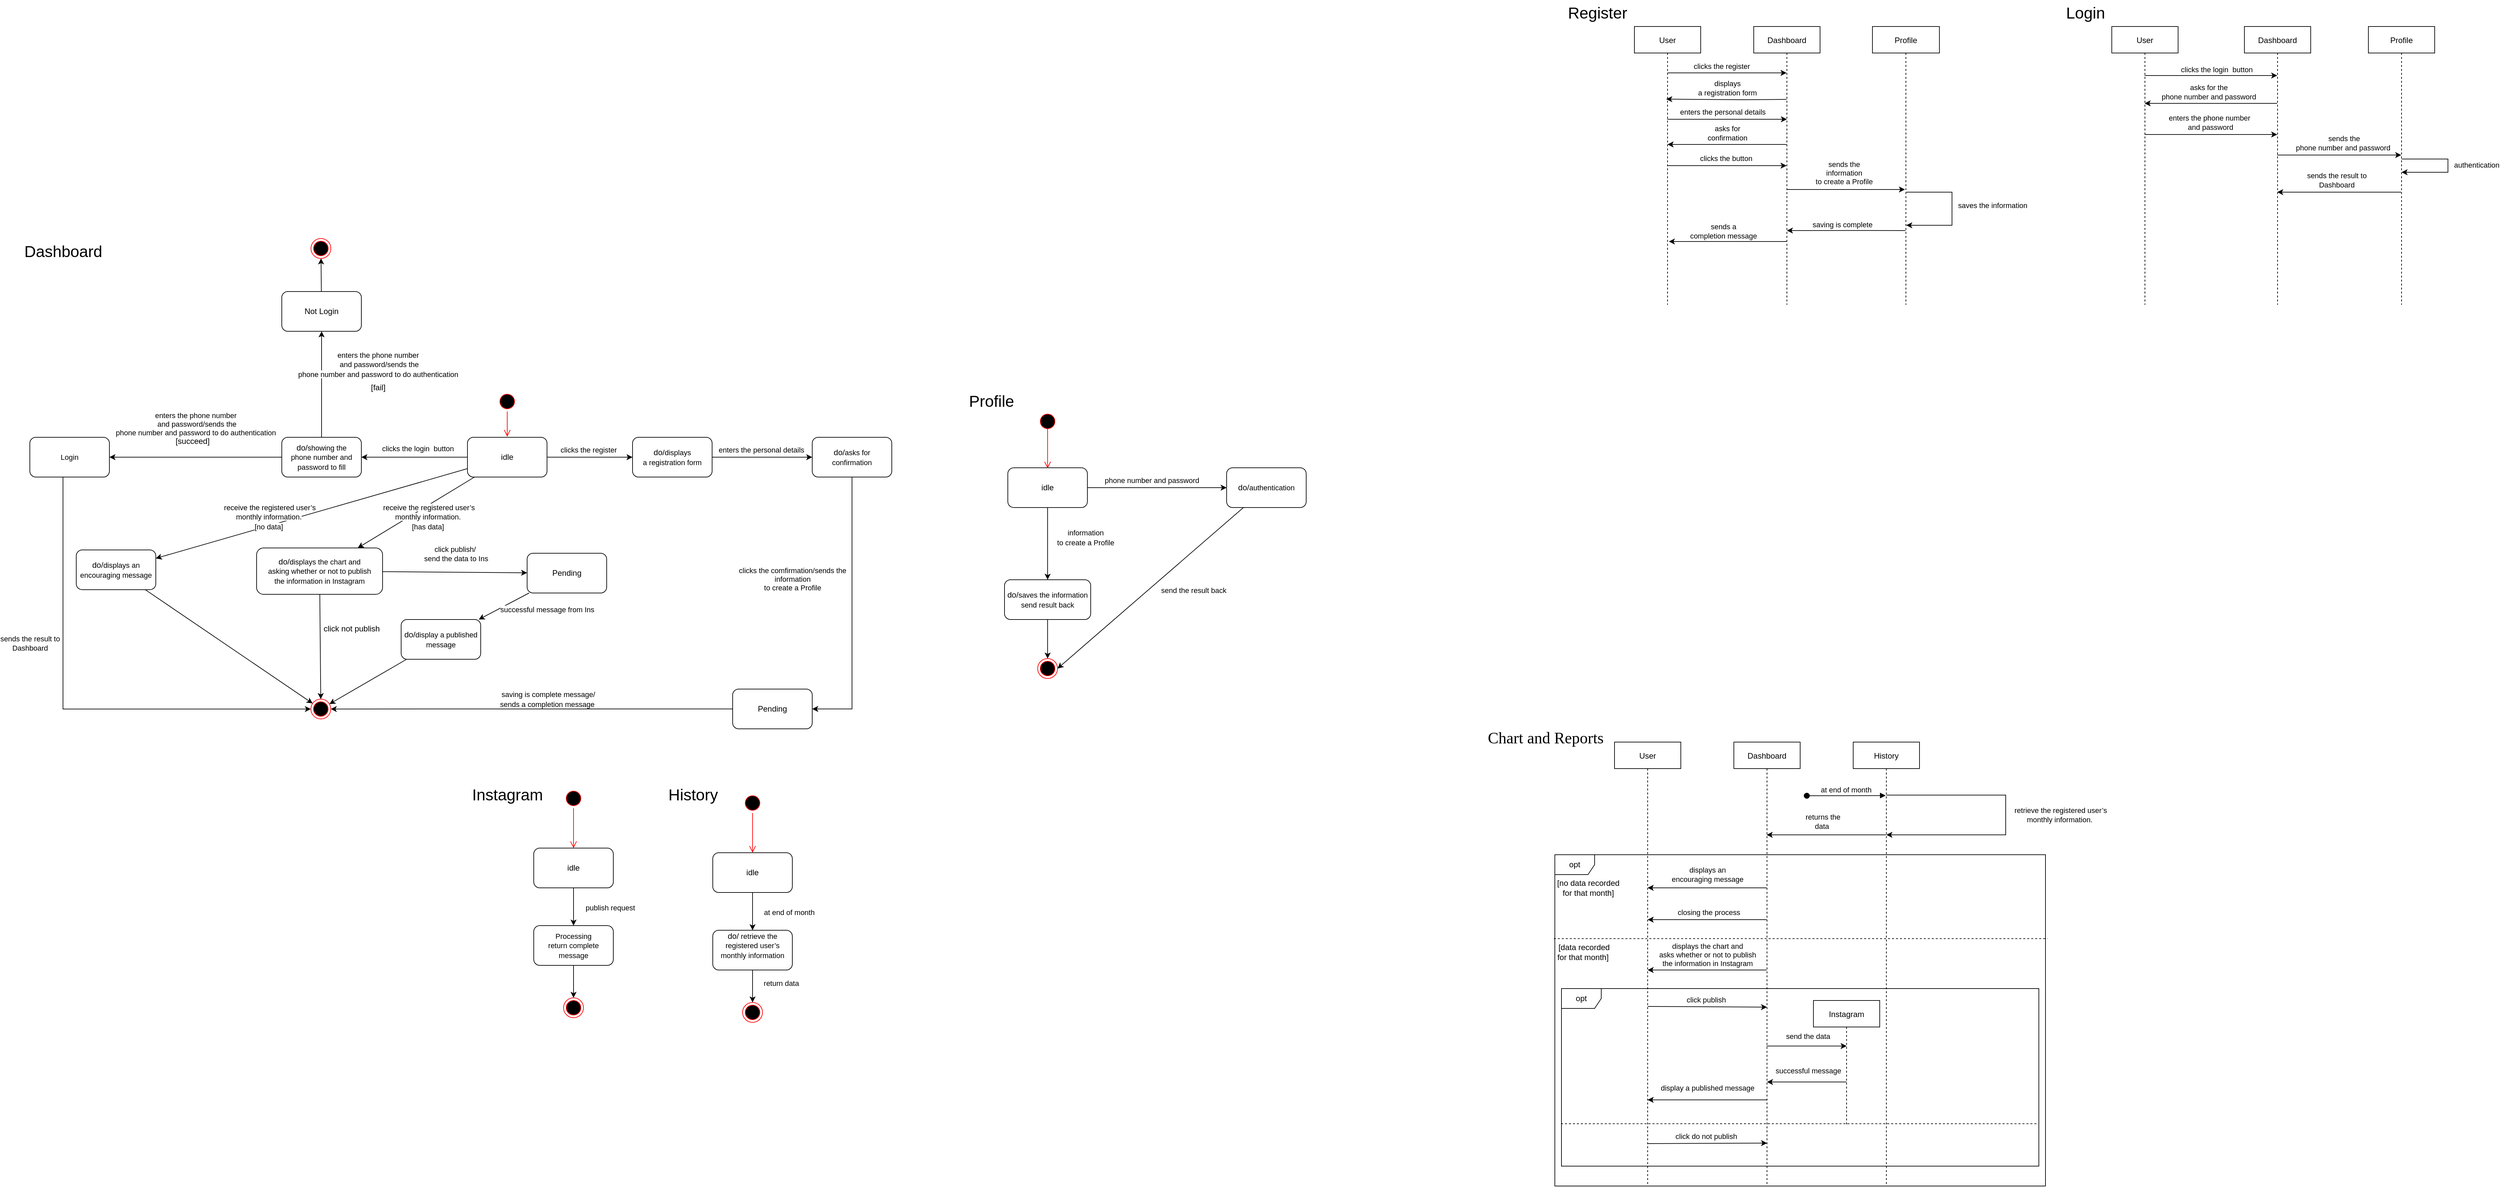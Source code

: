 <mxfile version="20.4.1" type="github">
  <diagram id="kgpKYQtTHZ0yAKxKKP6v" name="Page-1">
    <mxGraphModel dx="4006" dy="638" grid="1" gridSize="10" guides="1" tooltips="1" connect="1" arrows="1" fold="1" page="1" pageScale="1" pageWidth="850" pageHeight="1100" math="0" shadow="0">
      <root>
        <mxCell id="0" />
        <mxCell id="1" parent="0" />
        <mxCell id="iF3UCzAxrgqFnySbWX2L-57" value="opt" style="shape=umlFrame;whiteSpace=wrap;html=1;" vertex="1" parent="1">
          <mxGeometry x="80" y="1330" width="740" height="500" as="geometry" />
        </mxCell>
        <mxCell id="iF3UCzAxrgqFnySbWX2L-74" value="opt" style="shape=umlFrame;whiteSpace=wrap;html=1;" vertex="1" parent="1">
          <mxGeometry x="90" y="1532" width="720" height="268" as="geometry" />
        </mxCell>
        <mxCell id="iF3UCzAxrgqFnySbWX2L-7" style="edgeStyle=orthogonalEdgeStyle;rounded=0;orthogonalLoop=1;jettySize=auto;html=1;entryX=0.48;entryY=0.261;entryDx=0;entryDy=0;entryPerimeter=0;" edge="1" parent="1" target="iF3UCzAxrgqFnySbWX2L-1">
          <mxGeometry relative="1" as="geometry">
            <mxPoint x="429.5" y="190" as="sourcePoint" />
            <mxPoint x="249" y="233.46" as="targetPoint" />
            <Array as="points" />
          </mxGeometry>
        </mxCell>
        <mxCell id="iF3UCzAxrgqFnySbWX2L-8" value="displays&lt;br/&gt;a registration form" style="edgeLabel;html=1;align=center;verticalAlign=middle;resizable=0;points=[];" vertex="1" connectable="0" parent="iF3UCzAxrgqFnySbWX2L-7">
          <mxGeometry x="-0.004" y="1" relative="1" as="geometry">
            <mxPoint y="-18" as="offset" />
          </mxGeometry>
        </mxCell>
        <mxCell id="iF3UCzAxrgqFnySbWX2L-11" style="edgeStyle=orthogonalEdgeStyle;rounded=0;orthogonalLoop=1;jettySize=auto;html=1;entryX=0.5;entryY=0.5;entryDx=0;entryDy=0;entryPerimeter=0;" edge="1" parent="1">
          <mxGeometry relative="1" as="geometry">
            <mxPoint x="429.5" y="258" as="sourcePoint" />
            <mxPoint x="250" y="258" as="targetPoint" />
          </mxGeometry>
        </mxCell>
        <mxCell id="iF3UCzAxrgqFnySbWX2L-12" value="asks for&lt;br/&gt;confirmation" style="edgeLabel;html=1;align=center;verticalAlign=middle;resizable=0;points=[];" vertex="1" connectable="0" parent="iF3UCzAxrgqFnySbWX2L-11">
          <mxGeometry x="0.008" y="-2" relative="1" as="geometry">
            <mxPoint x="1" y="-15" as="offset" />
          </mxGeometry>
        </mxCell>
        <mxCell id="iF3UCzAxrgqFnySbWX2L-15" style="edgeStyle=orthogonalEdgeStyle;rounded=0;orthogonalLoop=1;jettySize=auto;html=1;entryX=0.53;entryY=0.5;entryDx=0;entryDy=0;entryPerimeter=0;" edge="1" parent="1">
          <mxGeometry relative="1" as="geometry">
            <mxPoint x="429.5" y="326" as="sourcePoint" />
            <mxPoint x="608" y="326" as="targetPoint" />
          </mxGeometry>
        </mxCell>
        <mxCell id="iF3UCzAxrgqFnySbWX2L-16" value="sends the&lt;br/&gt;information &lt;br&gt;to create a Profile" style="edgeLabel;html=1;align=center;verticalAlign=middle;resizable=0;points=[];" vertex="1" connectable="0" parent="iF3UCzAxrgqFnySbWX2L-15">
          <mxGeometry x="-0.12" y="3" relative="1" as="geometry">
            <mxPoint x="8" y="-22" as="offset" />
          </mxGeometry>
        </mxCell>
        <mxCell id="iF3UCzAxrgqFnySbWX2L-26" style="edgeStyle=orthogonalEdgeStyle;rounded=0;orthogonalLoop=1;jettySize=auto;html=1;entryX=0.52;entryY=0.613;entryDx=0;entryDy=0;entryPerimeter=0;" edge="1" parent="1">
          <mxGeometry relative="1" as="geometry">
            <mxPoint x="429.5" y="404.46" as="sourcePoint" />
            <mxPoint x="252" y="404.46" as="targetPoint" />
            <Array as="points">
              <mxPoint x="380" y="404" />
              <mxPoint x="380" y="404" />
            </Array>
          </mxGeometry>
        </mxCell>
        <mxCell id="iF3UCzAxrgqFnySbWX2L-27" value="sends a&lt;br/&gt;completion message" style="edgeLabel;html=1;align=center;verticalAlign=middle;resizable=0;points=[];" vertex="1" connectable="0" parent="iF3UCzAxrgqFnySbWX2L-26">
          <mxGeometry x="0.076" y="-1" relative="1" as="geometry">
            <mxPoint y="-15" as="offset" />
          </mxGeometry>
        </mxCell>
        <mxCell id="3nuBFxr9cyL0pnOWT2aG-1" value="Dashboard" style="shape=umlLifeline;perimeter=lifelinePerimeter;container=1;collapsible=0;recursiveResize=0;rounded=0;shadow=0;strokeWidth=1;" parent="1" vertex="1">
          <mxGeometry x="380" y="80" width="100" height="420" as="geometry" />
        </mxCell>
        <mxCell id="iF3UCzAxrgqFnySbWX2L-24" style="edgeStyle=orthogonalEdgeStyle;rounded=0;orthogonalLoop=1;jettySize=auto;html=1;entryX=0.5;entryY=0.857;entryDx=0;entryDy=0;entryPerimeter=0;" edge="1" parent="1">
          <mxGeometry relative="1" as="geometry">
            <mxPoint x="609" y="387.94" as="sourcePoint" />
            <mxPoint x="430" y="387.94" as="targetPoint" />
            <Array as="points">
              <mxPoint x="560" y="388" />
              <mxPoint x="560" y="388" />
            </Array>
          </mxGeometry>
        </mxCell>
        <mxCell id="iF3UCzAxrgqFnySbWX2L-25" value="&amp;nbsp;saving is complete" style="edgeLabel;html=1;align=center;verticalAlign=middle;resizable=0;points=[];" vertex="1" connectable="0" parent="iF3UCzAxrgqFnySbWX2L-24">
          <mxGeometry x="0.106" relative="1" as="geometry">
            <mxPoint x="2" y="-9" as="offset" />
          </mxGeometry>
        </mxCell>
        <mxCell id="3nuBFxr9cyL0pnOWT2aG-5" value="Profile" style="shape=umlLifeline;perimeter=lifelinePerimeter;container=1;collapsible=0;recursiveResize=0;rounded=0;shadow=0;strokeWidth=1;" parent="1" vertex="1">
          <mxGeometry x="559" y="80" width="101" height="420" as="geometry" />
        </mxCell>
        <mxCell id="iF3UCzAxrgqFnySbWX2L-5" style="edgeStyle=orthogonalEdgeStyle;rounded=0;orthogonalLoop=1;jettySize=auto;html=1;" edge="1" parent="1" source="iF3UCzAxrgqFnySbWX2L-1" target="3nuBFxr9cyL0pnOWT2aG-1">
          <mxGeometry relative="1" as="geometry">
            <Array as="points">
              <mxPoint x="360" y="150" />
              <mxPoint x="360" y="150" />
            </Array>
          </mxGeometry>
        </mxCell>
        <mxCell id="iF3UCzAxrgqFnySbWX2L-6" value="clicks the register&amp;nbsp;" style="edgeLabel;html=1;align=center;verticalAlign=middle;resizable=0;points=[];" vertex="1" connectable="0" parent="iF3UCzAxrgqFnySbWX2L-5">
          <mxGeometry x="-0.08" y="1" relative="1" as="geometry">
            <mxPoint y="-9" as="offset" />
          </mxGeometry>
        </mxCell>
        <mxCell id="iF3UCzAxrgqFnySbWX2L-9" style="edgeStyle=orthogonalEdgeStyle;rounded=0;orthogonalLoop=1;jettySize=auto;html=1;entryX=0.55;entryY=0.5;entryDx=0;entryDy=0;entryPerimeter=0;" edge="1" parent="1">
          <mxGeometry relative="1" as="geometry">
            <mxPoint x="249.5" y="220" as="sourcePoint" />
            <mxPoint x="430" y="220" as="targetPoint" />
            <Array as="points">
              <mxPoint x="330" y="220" />
              <mxPoint x="330" y="220" />
            </Array>
          </mxGeometry>
        </mxCell>
        <mxCell id="iF3UCzAxrgqFnySbWX2L-10" value="enters the personal details" style="edgeLabel;html=1;align=center;verticalAlign=middle;resizable=0;points=[];" vertex="1" connectable="0" parent="iF3UCzAxrgqFnySbWX2L-9">
          <mxGeometry x="-0.086" y="1" relative="1" as="geometry">
            <mxPoint x="1" y="-10" as="offset" />
          </mxGeometry>
        </mxCell>
        <mxCell id="iF3UCzAxrgqFnySbWX2L-13" style="edgeStyle=orthogonalEdgeStyle;rounded=0;orthogonalLoop=1;jettySize=auto;html=1;" edge="1" parent="1">
          <mxGeometry relative="1" as="geometry">
            <mxPoint x="249.5" y="290" as="sourcePoint" />
            <mxPoint x="429.5" y="290" as="targetPoint" />
          </mxGeometry>
        </mxCell>
        <mxCell id="iF3UCzAxrgqFnySbWX2L-14" value="clicks the  button" style="edgeLabel;html=1;align=center;verticalAlign=middle;resizable=0;points=[];" vertex="1" connectable="0" parent="iF3UCzAxrgqFnySbWX2L-13">
          <mxGeometry x="-0.161" relative="1" as="geometry">
            <mxPoint x="13" y="-11" as="offset" />
          </mxGeometry>
        </mxCell>
        <mxCell id="iF3UCzAxrgqFnySbWX2L-1" value="User" style="shape=umlLifeline;perimeter=lifelinePerimeter;container=1;collapsible=0;recursiveResize=0;rounded=0;shadow=0;strokeWidth=1;" vertex="1" parent="1">
          <mxGeometry x="200" y="80" width="100" height="420" as="geometry" />
        </mxCell>
        <mxCell id="iF3UCzAxrgqFnySbWX2L-18" style="edgeStyle=orthogonalEdgeStyle;rounded=0;orthogonalLoop=1;jettySize=auto;html=1;" edge="1" parent="1" source="3nuBFxr9cyL0pnOWT2aG-5" target="3nuBFxr9cyL0pnOWT2aG-5">
          <mxGeometry relative="1" as="geometry">
            <Array as="points">
              <mxPoint x="630" y="190" />
              <mxPoint x="640" y="320" />
            </Array>
          </mxGeometry>
        </mxCell>
        <mxCell id="iF3UCzAxrgqFnySbWX2L-20" style="edgeStyle=orthogonalEdgeStyle;rounded=0;orthogonalLoop=1;jettySize=auto;html=1;" edge="1" parent="1" source="3nuBFxr9cyL0pnOWT2aG-5">
          <mxGeometry relative="1" as="geometry">
            <mxPoint x="610" y="380" as="targetPoint" />
            <Array as="points">
              <mxPoint x="679" y="330" />
              <mxPoint x="679" y="380" />
              <mxPoint x="610" y="380" />
            </Array>
          </mxGeometry>
        </mxCell>
        <mxCell id="iF3UCzAxrgqFnySbWX2L-21" value="saves the information" style="edgeLabel;html=1;align=center;verticalAlign=middle;resizable=0;points=[];" vertex="1" connectable="0" parent="iF3UCzAxrgqFnySbWX2L-20">
          <mxGeometry x="-0.05" y="3" relative="1" as="geometry">
            <mxPoint x="58" as="offset" />
          </mxGeometry>
        </mxCell>
        <mxCell id="iF3UCzAxrgqFnySbWX2L-32" style="edgeStyle=orthogonalEdgeStyle;rounded=0;orthogonalLoop=1;jettySize=auto;html=1;" edge="1" parent="1">
          <mxGeometry relative="1" as="geometry">
            <mxPoint x="969.5" y="154" as="sourcePoint" />
            <mxPoint x="1169.5" y="154" as="targetPoint" />
          </mxGeometry>
        </mxCell>
        <mxCell id="iF3UCzAxrgqFnySbWX2L-33" value="clicks the login&amp;nbsp; button" style="edgeLabel;html=1;align=center;verticalAlign=middle;resizable=0;points=[];" vertex="1" connectable="0" parent="iF3UCzAxrgqFnySbWX2L-32">
          <mxGeometry x="0.085" y="2" relative="1" as="geometry">
            <mxPoint y="-7" as="offset" />
          </mxGeometry>
        </mxCell>
        <mxCell id="iF3UCzAxrgqFnySbWX2L-36" style="edgeStyle=orthogonalEdgeStyle;rounded=0;orthogonalLoop=1;jettySize=auto;html=1;" edge="1" parent="1">
          <mxGeometry relative="1" as="geometry">
            <mxPoint x="969.5" y="243" as="sourcePoint" />
            <mxPoint x="1169.5" y="243" as="targetPoint" />
          </mxGeometry>
        </mxCell>
        <mxCell id="iF3UCzAxrgqFnySbWX2L-37" value="enters the phone number&lt;br&gt;&amp;nbsp;and password" style="edgeLabel;html=1;align=center;verticalAlign=middle;resizable=0;points=[];" vertex="1" connectable="0" parent="iF3UCzAxrgqFnySbWX2L-36">
          <mxGeometry x="-0.035" y="3" relative="1" as="geometry">
            <mxPoint x="1" y="-15" as="offset" />
          </mxGeometry>
        </mxCell>
        <mxCell id="iF3UCzAxrgqFnySbWX2L-28" value="User" style="shape=umlLifeline;perimeter=lifelinePerimeter;container=1;collapsible=0;recursiveResize=0;rounded=0;shadow=0;strokeWidth=1;" vertex="1" parent="1">
          <mxGeometry x="920" y="80" width="100" height="420" as="geometry" />
        </mxCell>
        <mxCell id="iF3UCzAxrgqFnySbWX2L-34" style="edgeStyle=orthogonalEdgeStyle;rounded=0;orthogonalLoop=1;jettySize=auto;html=1;" edge="1" parent="1">
          <mxGeometry relative="1" as="geometry">
            <mxPoint x="1169.5" y="196" as="sourcePoint" />
            <mxPoint x="969.5" y="196" as="targetPoint" />
          </mxGeometry>
        </mxCell>
        <mxCell id="iF3UCzAxrgqFnySbWX2L-35" value="asks for the&lt;br/&gt;phone number and password" style="edgeLabel;html=1;align=center;verticalAlign=middle;resizable=0;points=[];" vertex="1" connectable="0" parent="iF3UCzAxrgqFnySbWX2L-34">
          <mxGeometry x="0.105" relative="1" as="geometry">
            <mxPoint x="7" y="-17" as="offset" />
          </mxGeometry>
        </mxCell>
        <mxCell id="iF3UCzAxrgqFnySbWX2L-38" style="edgeStyle=orthogonalEdgeStyle;rounded=0;orthogonalLoop=1;jettySize=auto;html=1;" edge="1" parent="1">
          <mxGeometry relative="1" as="geometry">
            <mxPoint x="1169.5" y="274" as="sourcePoint" />
            <mxPoint x="1356.5" y="274" as="targetPoint" />
          </mxGeometry>
        </mxCell>
        <mxCell id="iF3UCzAxrgqFnySbWX2L-39" value="sends the &lt;br&gt;phone number and password&amp;nbsp;" style="edgeLabel;html=1;align=center;verticalAlign=middle;resizable=0;points=[];" vertex="1" connectable="0" parent="iF3UCzAxrgqFnySbWX2L-38">
          <mxGeometry x="0.075" y="2" relative="1" as="geometry">
            <mxPoint y="-16" as="offset" />
          </mxGeometry>
        </mxCell>
        <mxCell id="iF3UCzAxrgqFnySbWX2L-29" value="Dashboard" style="shape=umlLifeline;perimeter=lifelinePerimeter;container=1;collapsible=0;recursiveResize=0;rounded=0;shadow=0;strokeWidth=1;" vertex="1" parent="1">
          <mxGeometry x="1120" y="80" width="100" height="420" as="geometry" />
        </mxCell>
        <mxCell id="iF3UCzAxrgqFnySbWX2L-43" style="edgeStyle=orthogonalEdgeStyle;rounded=0;orthogonalLoop=1;jettySize=auto;html=1;" edge="1" parent="1">
          <mxGeometry relative="1" as="geometry">
            <mxPoint x="1356.5" y="330" as="sourcePoint" />
            <mxPoint x="1169.5" y="330" as="targetPoint" />
          </mxGeometry>
        </mxCell>
        <mxCell id="iF3UCzAxrgqFnySbWX2L-44" value="sends the result to&lt;br/&gt;Dashboard" style="edgeLabel;html=1;align=center;verticalAlign=middle;resizable=0;points=[];" vertex="1" connectable="0" parent="iF3UCzAxrgqFnySbWX2L-43">
          <mxGeometry x="0.053" y="1" relative="1" as="geometry">
            <mxPoint x="1" y="-19" as="offset" />
          </mxGeometry>
        </mxCell>
        <mxCell id="iF3UCzAxrgqFnySbWX2L-30" value="Profile" style="shape=umlLifeline;perimeter=lifelinePerimeter;container=1;collapsible=0;recursiveResize=0;rounded=0;shadow=0;strokeWidth=1;" vertex="1" parent="1">
          <mxGeometry x="1307" y="80" width="100" height="420" as="geometry" />
        </mxCell>
        <mxCell id="iF3UCzAxrgqFnySbWX2L-40" style="edgeStyle=orthogonalEdgeStyle;rounded=0;orthogonalLoop=1;jettySize=auto;html=1;elbow=horizontal;" edge="1" parent="1" source="iF3UCzAxrgqFnySbWX2L-30" target="iF3UCzAxrgqFnySbWX2L-30">
          <mxGeometry relative="1" as="geometry">
            <Array as="points">
              <mxPoint x="1380" y="360" />
            </Array>
          </mxGeometry>
        </mxCell>
        <mxCell id="iF3UCzAxrgqFnySbWX2L-42" value="authentication" style="edgeLabel;html=1;align=center;verticalAlign=middle;resizable=0;points=[];" vertex="1" connectable="0" parent="iF3UCzAxrgqFnySbWX2L-40">
          <mxGeometry x="0.559" y="3" relative="1" as="geometry">
            <mxPoint x="77" y="-14" as="offset" />
          </mxGeometry>
        </mxCell>
        <mxCell id="iF3UCzAxrgqFnySbWX2L-46" value="User" style="shape=umlLifeline;perimeter=lifelinePerimeter;container=1;collapsible=0;recursiveResize=0;rounded=0;shadow=0;strokeWidth=1;" vertex="1" parent="1">
          <mxGeometry x="170" y="1160" width="100" height="670" as="geometry" />
        </mxCell>
        <mxCell id="iF3UCzAxrgqFnySbWX2L-62" style="edgeStyle=orthogonalEdgeStyle;rounded=0;orthogonalLoop=1;jettySize=auto;html=1;" edge="1" parent="1">
          <mxGeometry relative="1" as="geometry">
            <mxPoint x="220" y="1380" as="targetPoint" />
            <mxPoint x="399.5" y="1380" as="sourcePoint" />
            <Array as="points">
              <mxPoint x="220" y="1380" />
            </Array>
          </mxGeometry>
        </mxCell>
        <mxCell id="iF3UCzAxrgqFnySbWX2L-63" value="displays an &lt;br&gt;encouraging message" style="edgeLabel;html=1;align=center;verticalAlign=middle;resizable=0;points=[];" vertex="1" connectable="0" parent="iF3UCzAxrgqFnySbWX2L-62">
          <mxGeometry x="0.008" relative="1" as="geometry">
            <mxPoint x="1" y="-20" as="offset" />
          </mxGeometry>
        </mxCell>
        <mxCell id="iF3UCzAxrgqFnySbWX2L-64" style="edgeStyle=orthogonalEdgeStyle;rounded=0;orthogonalLoop=1;jettySize=auto;html=1;entryX=0.5;entryY=0.5;entryDx=0;entryDy=0;entryPerimeter=0;" edge="1" parent="1">
          <mxGeometry relative="1" as="geometry">
            <mxPoint x="399.5" y="1428" as="sourcePoint" />
            <mxPoint x="220" y="1428" as="targetPoint" />
          </mxGeometry>
        </mxCell>
        <mxCell id="iF3UCzAxrgqFnySbWX2L-65" value="closing the process" style="edgeLabel;html=1;align=center;verticalAlign=middle;resizable=0;points=[];" vertex="1" connectable="0" parent="iF3UCzAxrgqFnySbWX2L-64">
          <mxGeometry x="-0.237" y="-4" relative="1" as="geometry">
            <mxPoint x="-19" y="-7" as="offset" />
          </mxGeometry>
        </mxCell>
        <mxCell id="iF3UCzAxrgqFnySbWX2L-72" value="&lt;span style=&quot;color: rgba(0, 0, 0, 0); font-family: monospace; font-size: 0px; text-align: start; background-color: rgb(248, 249, 250);&quot;&gt;%3CmxGraphModel%3E%3Croot%3E%3CmxCell%20id%3D%220%22%2F%3E%3CmxCell%20id%3D%221%22%20parent%3D%220%22%2F%3E%3CmxCell%20id%3D%222%22%20style%3D%22edgeStyle%3DorthogonalEdgeStyle%3Brounded%3D0%3BorthogonalLoop%3D1%3BjettySize%3Dauto%3Bhtml%3D1%3BentryX%3D0.5%3BentryY%3D0.5%3BentryDx%3D0%3BentryDy%3D0%3BentryPerimeter%3D0%3B%22%20edge%3D%221%22%20parent%3D%221%22%3E%3CmxGeometry%20relative%3D%221%22%20as%3D%22geometry%22%3E%3CmxPoint%20x%3D%22429.5%22%20y%3D%22828%22%20as%3D%22sourcePoint%22%2F%3E%3CmxPoint%20x%3D%22250%22%20y%3D%22828%22%20as%3D%22targetPoint%22%2F%3E%3C%2FmxGeometry%3E%3C%2FmxCell%3E%3CmxCell%20id%3D%223%22%20value%3D%22closing%20the%20process%22%20style%3D%22edgeLabel%3Bhtml%3D1%3Balign%3Dcenter%3BverticalAlign%3Dmiddle%3Bresizable%3D0%3Bpoints%3D%5B%5D%3B%22%20vertex%3D%221%22%20connectable%3D%220%22%20parent%3D%222%22%3E%3CmxGeometry%20x%3D%22-0.237%22%20y%3D%22-4%22%20relative%3D%221%22%20as%3D%22geometry%22%3E%3CmxPoint%20x%3D%22-19%22%20y%3D%22-7%22%20as%3D%22offset%22%2F%3E%3C%2FmxGeometry%3E%3C%2FmxCell%3E%3C%2Froot%3E%3C%2FmxGraphModel%3E&lt;/span&gt;" style="edgeStyle=orthogonalEdgeStyle;rounded=0;orthogonalLoop=1;jettySize=auto;html=1;entryX=0.5;entryY=0.5;entryDx=0;entryDy=0;entryPerimeter=0;" edge="1" parent="1">
          <mxGeometry relative="1" as="geometry">
            <mxPoint x="399.5" y="1504" as="sourcePoint" />
            <mxPoint x="220" y="1504" as="targetPoint" />
          </mxGeometry>
        </mxCell>
        <mxCell id="iF3UCzAxrgqFnySbWX2L-73" value="displays the chart and &lt;br&gt;asks whether or not to publish &lt;br&gt;the information in Instagram" style="edgeLabel;html=1;align=center;verticalAlign=middle;resizable=0;points=[];" vertex="1" connectable="0" parent="iF3UCzAxrgqFnySbWX2L-72">
          <mxGeometry x="0.164" relative="1" as="geometry">
            <mxPoint x="15" y="-23" as="offset" />
          </mxGeometry>
        </mxCell>
        <mxCell id="iF3UCzAxrgqFnySbWX2L-47" value="Dashboard" style="shape=umlLifeline;perimeter=lifelinePerimeter;container=1;collapsible=0;recursiveResize=0;rounded=0;shadow=0;strokeWidth=1;" vertex="1" parent="1">
          <mxGeometry x="350" y="1160" width="100" height="670" as="geometry" />
        </mxCell>
        <mxCell id="iF3UCzAxrgqFnySbWX2L-54" style="edgeStyle=orthogonalEdgeStyle;rounded=0;orthogonalLoop=1;jettySize=auto;html=1;" edge="1" parent="1">
          <mxGeometry relative="1" as="geometry">
            <mxPoint x="579.5" y="1300" as="sourcePoint" />
            <mxPoint x="399.5" y="1300" as="targetPoint" />
          </mxGeometry>
        </mxCell>
        <mxCell id="iF3UCzAxrgqFnySbWX2L-55" value="returns the&lt;br/&gt;data&amp;nbsp;" style="edgeLabel;html=1;align=center;verticalAlign=middle;resizable=0;points=[];" vertex="1" connectable="0" parent="iF3UCzAxrgqFnySbWX2L-54">
          <mxGeometry x="0.061" y="-3" relative="1" as="geometry">
            <mxPoint y="-17" as="offset" />
          </mxGeometry>
        </mxCell>
        <mxCell id="iF3UCzAxrgqFnySbWX2L-49" value="History" style="shape=umlLifeline;perimeter=lifelinePerimeter;container=1;collapsible=0;recursiveResize=0;rounded=0;shadow=0;strokeWidth=1;" vertex="1" parent="1">
          <mxGeometry x="530" y="1160" width="100" height="670" as="geometry" />
        </mxCell>
        <mxCell id="iF3UCzAxrgqFnySbWX2L-50" value="at end of month" style="html=1;verticalAlign=bottom;startArrow=oval;startFill=1;endArrow=block;startSize=8;rounded=0;entryX=0.49;entryY=0.161;entryDx=0;entryDy=0;entryPerimeter=0;" edge="1" parent="iF3UCzAxrgqFnySbWX2L-49">
          <mxGeometry width="60" relative="1" as="geometry">
            <mxPoint x="-70" y="81" as="sourcePoint" />
            <mxPoint x="49" y="80.72" as="targetPoint" />
          </mxGeometry>
        </mxCell>
        <mxCell id="iF3UCzAxrgqFnySbWX2L-51" style="edgeStyle=orthogonalEdgeStyle;rounded=0;orthogonalLoop=1;jettySize=auto;html=1;" edge="1" parent="1" source="iF3UCzAxrgqFnySbWX2L-49" target="iF3UCzAxrgqFnySbWX2L-49">
          <mxGeometry relative="1" as="geometry">
            <Array as="points">
              <mxPoint x="760" y="1240" />
              <mxPoint x="760" y="1300" />
            </Array>
          </mxGeometry>
        </mxCell>
        <mxCell id="iF3UCzAxrgqFnySbWX2L-52" value="&amp;nbsp;retrieve the registered user’s&lt;br&gt;monthly information." style="edgeLabel;html=1;align=center;verticalAlign=middle;resizable=0;points=[];" vertex="1" connectable="0" parent="iF3UCzAxrgqFnySbWX2L-51">
          <mxGeometry x="0.559" relative="1" as="geometry">
            <mxPoint x="168" y="-30" as="offset" />
          </mxGeometry>
        </mxCell>
        <mxCell id="iF3UCzAxrgqFnySbWX2L-58" value="[no data recorded &lt;br&gt;for that month]" style="text;html=1;resizable=0;autosize=1;align=center;verticalAlign=middle;points=[];fillColor=none;strokeColor=none;rounded=0;" vertex="1" parent="1">
          <mxGeometry x="70" y="1360" width="120" height="40" as="geometry" />
        </mxCell>
        <mxCell id="iF3UCzAxrgqFnySbWX2L-59" value="" style="endArrow=none;dashed=1;html=1;rounded=0;exitX=-0.002;exitY=0.458;exitDx=0;exitDy=0;exitPerimeter=0;entryX=1.004;entryY=0.458;entryDx=0;entryDy=0;entryPerimeter=0;" edge="1" parent="1">
          <mxGeometry width="50" height="50" relative="1" as="geometry">
            <mxPoint x="78.52" y="1456.64" as="sourcePoint" />
            <mxPoint x="822.96" y="1456.64" as="targetPoint" />
          </mxGeometry>
        </mxCell>
        <mxCell id="iF3UCzAxrgqFnySbWX2L-60" value="&amp;nbsp;[data recorded &lt;br&gt;for that month]" style="text;html=1;resizable=0;autosize=1;align=center;verticalAlign=middle;points=[];fillColor=none;strokeColor=none;rounded=0;" vertex="1" parent="1">
          <mxGeometry x="72" y="1457" width="100" height="40" as="geometry" />
        </mxCell>
        <mxCell id="iF3UCzAxrgqFnySbWX2L-75" value="" style="endArrow=none;dashed=1;html=1;rounded=0;exitX=-0.001;exitY=0.5;exitDx=0;exitDy=0;exitPerimeter=0;entryX=0.999;entryY=0.5;entryDx=0;entryDy=0;entryPerimeter=0;" edge="1" parent="1">
          <mxGeometry width="50" height="50" relative="1" as="geometry">
            <mxPoint x="89.28" y="1736" as="sourcePoint" />
            <mxPoint x="809.28" y="1736" as="targetPoint" />
          </mxGeometry>
        </mxCell>
        <mxCell id="iF3UCzAxrgqFnySbWX2L-78" value="" style="endArrow=classic;html=1;rounded=0;exitX=0.501;exitY=0.56;exitDx=0;exitDy=0;exitPerimeter=0;" edge="1" parent="1">
          <mxGeometry width="50" height="50" relative="1" as="geometry">
            <mxPoint x="220.1" y="1559" as="sourcePoint" />
            <mxPoint x="400" y="1560" as="targetPoint" />
            <Array as="points" />
          </mxGeometry>
        </mxCell>
        <mxCell id="iF3UCzAxrgqFnySbWX2L-79" value="click publish" style="edgeLabel;html=1;align=center;verticalAlign=middle;resizable=0;points=[];" vertex="1" connectable="0" parent="iF3UCzAxrgqFnySbWX2L-78">
          <mxGeometry x="-0.025" y="1" relative="1" as="geometry">
            <mxPoint y="-10" as="offset" />
          </mxGeometry>
        </mxCell>
        <mxCell id="iF3UCzAxrgqFnySbWX2L-80" value="" style="endArrow=classic;html=1;rounded=0;exitX=0.501;exitY=0.56;exitDx=0;exitDy=0;exitPerimeter=0;entryX=0.501;entryY=0.559;entryDx=0;entryDy=0;entryPerimeter=0;" edge="1" parent="1">
          <mxGeometry width="50" height="50" relative="1" as="geometry">
            <mxPoint x="220.1" y="1766" as="sourcePoint" />
            <mxPoint x="400.1" y="1765.25" as="targetPoint" />
            <Array as="points" />
          </mxGeometry>
        </mxCell>
        <mxCell id="iF3UCzAxrgqFnySbWX2L-81" value="click do not publish" style="edgeLabel;html=1;align=center;verticalAlign=middle;resizable=0;points=[];" vertex="1" connectable="0" parent="iF3UCzAxrgqFnySbWX2L-80">
          <mxGeometry x="-0.025" y="1" relative="1" as="geometry">
            <mxPoint y="-10" as="offset" />
          </mxGeometry>
        </mxCell>
        <mxCell id="iF3UCzAxrgqFnySbWX2L-82" value="Instagram" style="shape=umlLifeline;perimeter=lifelinePerimeter;container=1;collapsible=0;recursiveResize=0;rounded=0;shadow=0;strokeWidth=1;" vertex="1" parent="1">
          <mxGeometry x="470" y="1550" width="100" height="190" as="geometry" />
        </mxCell>
        <mxCell id="iF3UCzAxrgqFnySbWX2L-83" value="" style="endArrow=classic;html=1;fontFamily=Helvetica;fontSize=11;fontColor=default;align=center;strokeColor=default;" edge="1" parent="1">
          <mxGeometry width="50" height="50" relative="1" as="geometry">
            <mxPoint x="399.389" y="1618.76" as="sourcePoint" />
            <mxPoint x="520.1" y="1618.76" as="targetPoint" />
          </mxGeometry>
        </mxCell>
        <mxCell id="iF3UCzAxrgqFnySbWX2L-84" value="&amp;nbsp;send the data" style="edgeLabel;html=1;align=center;verticalAlign=middle;resizable=0;points=[];" vertex="1" connectable="0" parent="iF3UCzAxrgqFnySbWX2L-83">
          <mxGeometry x="0.08" y="3" relative="1" as="geometry">
            <mxPoint x="-5" y="-12" as="offset" />
          </mxGeometry>
        </mxCell>
        <mxCell id="iF3UCzAxrgqFnySbWX2L-87" value="" style="endArrow=classic;html=1;fontFamily=Helvetica;fontSize=11;fontColor=default;align=center;strokeColor=default;" edge="1" parent="1">
          <mxGeometry width="50" height="50" relative="1" as="geometry">
            <mxPoint x="520" y="1673" as="sourcePoint" />
            <mxPoint x="400" y="1673" as="targetPoint" />
          </mxGeometry>
        </mxCell>
        <mxCell id="iF3UCzAxrgqFnySbWX2L-88" value="successful message" style="edgeLabel;html=1;align=center;verticalAlign=middle;resizable=0;points=[];" vertex="1" connectable="0" parent="iF3UCzAxrgqFnySbWX2L-87">
          <mxGeometry x="-0.094" y="-1" relative="1" as="geometry">
            <mxPoint x="-4" y="-16" as="offset" />
          </mxGeometry>
        </mxCell>
        <mxCell id="iF3UCzAxrgqFnySbWX2L-89" value="display a published message" style="endArrow=classic;html=1;rounded=0;entryX=0.5;entryY=0.8;entryDx=0;entryDy=0;entryPerimeter=0;exitX=0.5;exitY=0.8;exitDx=0;exitDy=0;exitPerimeter=0;" edge="1" parent="1">
          <mxGeometry y="-18" width="50" height="50" relative="1" as="geometry">
            <mxPoint x="400" y="1700.0" as="sourcePoint" />
            <mxPoint x="220" y="1700" as="targetPoint" />
            <mxPoint as="offset" />
          </mxGeometry>
        </mxCell>
        <mxCell id="iF3UCzAxrgqFnySbWX2L-93" style="edgeStyle=orthogonalEdgeStyle;rounded=0;orthogonalLoop=1;jettySize=auto;html=1;" edge="1" parent="1" source="iF3UCzAxrgqFnySbWX2L-91" target="iF3UCzAxrgqFnySbWX2L-92">
          <mxGeometry relative="1" as="geometry" />
        </mxCell>
        <mxCell id="iF3UCzAxrgqFnySbWX2L-108" style="edgeStyle=orthogonalEdgeStyle;rounded=0;orthogonalLoop=1;jettySize=auto;html=1;entryX=1;entryY=0.5;entryDx=0;entryDy=0;" edge="1" parent="1" source="iF3UCzAxrgqFnySbWX2L-91" target="iF3UCzAxrgqFnySbWX2L-109">
          <mxGeometry relative="1" as="geometry">
            <mxPoint x="-1650" y="730" as="targetPoint" />
          </mxGeometry>
        </mxCell>
        <mxCell id="iF3UCzAxrgqFnySbWX2L-110" value="clicks the login&amp;nbsp; button" style="edgeLabel;html=1;align=center;verticalAlign=middle;resizable=0;points=[];" vertex="1" connectable="0" parent="iF3UCzAxrgqFnySbWX2L-108">
          <mxGeometry x="-0.141" y="1" relative="1" as="geometry">
            <mxPoint x="-7" y="-14" as="offset" />
          </mxGeometry>
        </mxCell>
        <mxCell id="iF3UCzAxrgqFnySbWX2L-125" style="rounded=0;orthogonalLoop=1;jettySize=auto;html=1;" edge="1" parent="1" source="iF3UCzAxrgqFnySbWX2L-91" target="iF3UCzAxrgqFnySbWX2L-124">
          <mxGeometry relative="1" as="geometry" />
        </mxCell>
        <mxCell id="iF3UCzAxrgqFnySbWX2L-127" style="rounded=0;orthogonalLoop=1;jettySize=auto;html=1;" edge="1" parent="1" source="iF3UCzAxrgqFnySbWX2L-91" target="iF3UCzAxrgqFnySbWX2L-126">
          <mxGeometry relative="1" as="geometry" />
        </mxCell>
        <mxCell id="iF3UCzAxrgqFnySbWX2L-91" value="idle" style="rounded=1;whiteSpace=wrap;html=1;" vertex="1" parent="1">
          <mxGeometry x="-1560" y="700" width="120" height="60" as="geometry" />
        </mxCell>
        <mxCell id="iF3UCzAxrgqFnySbWX2L-95" style="edgeStyle=orthogonalEdgeStyle;rounded=0;orthogonalLoop=1;jettySize=auto;html=1;entryX=0;entryY=0.5;entryDx=0;entryDy=0;" edge="1" parent="1" source="iF3UCzAxrgqFnySbWX2L-92" target="iF3UCzAxrgqFnySbWX2L-97">
          <mxGeometry relative="1" as="geometry">
            <mxPoint x="-1050" y="730" as="targetPoint" />
          </mxGeometry>
        </mxCell>
        <mxCell id="iF3UCzAxrgqFnySbWX2L-92" value="do/&lt;span style=&quot;font-size: 11px; background-color: rgb(255, 255, 255);&quot;&gt;displays&lt;/span&gt;&lt;br style=&quot;font-size: 11px;&quot;&gt;&lt;span style=&quot;font-size: 11px; background-color: rgb(255, 255, 255);&quot;&gt;a registration form&lt;/span&gt;" style="rounded=1;whiteSpace=wrap;html=1;" vertex="1" parent="1">
          <mxGeometry x="-1311" y="700" width="120" height="60" as="geometry" />
        </mxCell>
        <mxCell id="iF3UCzAxrgqFnySbWX2L-94" value="&lt;span style=&quot;font-size: 11px; background-color: rgb(255, 255, 255);&quot;&gt;clicks the register&amp;nbsp;&lt;/span&gt;" style="text;html=1;align=center;verticalAlign=middle;resizable=0;points=[];autosize=1;strokeColor=none;fillColor=none;" vertex="1" parent="1">
          <mxGeometry x="-1436" y="704" width="120" height="30" as="geometry" />
        </mxCell>
        <mxCell id="iF3UCzAxrgqFnySbWX2L-96" value="&lt;span style=&quot;font-size: 11px; background-color: rgb(255, 255, 255);&quot;&gt;enters the personal details&lt;/span&gt;" style="text;html=1;align=center;verticalAlign=middle;resizable=0;points=[];autosize=1;strokeColor=none;fillColor=none;" vertex="1" parent="1">
          <mxGeometry x="-1197" y="704" width="160" height="30" as="geometry" />
        </mxCell>
        <mxCell id="iF3UCzAxrgqFnySbWX2L-99" style="edgeStyle=orthogonalEdgeStyle;rounded=0;orthogonalLoop=1;jettySize=auto;html=1;entryX=1;entryY=0.5;entryDx=0;entryDy=0;" edge="1" parent="1" source="iF3UCzAxrgqFnySbWX2L-97" target="iF3UCzAxrgqFnySbWX2L-101">
          <mxGeometry relative="1" as="geometry">
            <mxPoint x="-780" y="730" as="targetPoint" />
            <Array as="points">
              <mxPoint x="-980" y="1110" />
            </Array>
          </mxGeometry>
        </mxCell>
        <mxCell id="iF3UCzAxrgqFnySbWX2L-100" value="clicks the comfirmation/&lt;span style=&quot;&quot;&gt;sends the&lt;/span&gt;&lt;br style=&quot;background-color: rgb(248, 249, 250);&quot;&gt;&lt;span style=&quot;&quot;&gt;information&lt;/span&gt;&lt;br style=&quot;background-color: rgb(248, 249, 250);&quot;&gt;&lt;span style=&quot;&quot;&gt;to create a Profile&lt;/span&gt;" style="edgeLabel;html=1;align=center;verticalAlign=middle;resizable=0;points=[];" vertex="1" connectable="0" parent="iF3UCzAxrgqFnySbWX2L-99">
          <mxGeometry x="-0.197" y="1" relative="1" as="geometry">
            <mxPoint x="-91" y="-11" as="offset" />
          </mxGeometry>
        </mxCell>
        <mxCell id="iF3UCzAxrgqFnySbWX2L-97" value="do/&lt;span style=&quot;font-size: 11px; background-color: rgb(255, 255, 255);&quot;&gt;asks for&lt;/span&gt;&lt;br style=&quot;font-size: 11px;&quot;&gt;&lt;span style=&quot;font-size: 11px; background-color: rgb(255, 255, 255);&quot;&gt;confirmation&lt;/span&gt;" style="rounded=1;whiteSpace=wrap;html=1;" vertex="1" parent="1">
          <mxGeometry x="-1040" y="700" width="120" height="60" as="geometry" />
        </mxCell>
        <mxCell id="iF3UCzAxrgqFnySbWX2L-105" style="edgeStyle=orthogonalEdgeStyle;rounded=0;orthogonalLoop=1;jettySize=auto;html=1;entryX=1;entryY=0.5;entryDx=0;entryDy=0;" edge="1" parent="1" source="iF3UCzAxrgqFnySbWX2L-101" target="iF3UCzAxrgqFnySbWX2L-116">
          <mxGeometry relative="1" as="geometry">
            <mxPoint x="-1441.13" y="1110.1" as="targetPoint" />
          </mxGeometry>
        </mxCell>
        <mxCell id="iF3UCzAxrgqFnySbWX2L-101" value="Pending" style="rounded=1;whiteSpace=wrap;html=1;" vertex="1" parent="1">
          <mxGeometry x="-1160" y="1080.0" width="120" height="60" as="geometry" />
        </mxCell>
        <mxCell id="iF3UCzAxrgqFnySbWX2L-112" value="enters the phone number&lt;br&gt;&amp;nbsp;and password/sends the&lt;br style=&quot;background-color: rgb(248, 249, 250);&quot;&gt;phone number and password to do&amp;nbsp;&lt;span style=&quot;&quot;&gt;authentication&lt;/span&gt;" style="edgeStyle=orthogonalEdgeStyle;rounded=0;orthogonalLoop=1;jettySize=auto;html=1;" edge="1" parent="1">
          <mxGeometry y="-50" relative="1" as="geometry">
            <mxPoint x="-1840" y="730" as="sourcePoint" />
            <mxPoint x="-2100" y="730" as="targetPoint" />
            <mxPoint as="offset" />
          </mxGeometry>
        </mxCell>
        <mxCell id="iF3UCzAxrgqFnySbWX2L-178" value="" style="edgeStyle=none;rounded=0;orthogonalLoop=1;jettySize=auto;html=1;" edge="1" parent="1" source="iF3UCzAxrgqFnySbWX2L-109" target="iF3UCzAxrgqFnySbWX2L-177">
          <mxGeometry relative="1" as="geometry" />
        </mxCell>
        <mxCell id="iF3UCzAxrgqFnySbWX2L-109" value="do/&lt;span style=&quot;font-size: 11px; background-color: rgb(255, 255, 255);&quot;&gt;showing the&lt;/span&gt;&lt;br style=&quot;font-size: 11px;&quot;&gt;&lt;span style=&quot;font-size: 11px; background-color: rgb(255, 255, 255);&quot;&gt;phone number and password to fill&lt;/span&gt;" style="rounded=1;whiteSpace=wrap;html=1;" vertex="1" parent="1">
          <mxGeometry x="-1840" y="700" width="120" height="60" as="geometry" />
        </mxCell>
        <mxCell id="iF3UCzAxrgqFnySbWX2L-114" style="edgeStyle=orthogonalEdgeStyle;rounded=0;orthogonalLoop=1;jettySize=auto;html=1;entryX=0;entryY=0.5;entryDx=0;entryDy=0;" edge="1" parent="1" source="iF3UCzAxrgqFnySbWX2L-111" target="iF3UCzAxrgqFnySbWX2L-116">
          <mxGeometry relative="1" as="geometry">
            <mxPoint x="-2080.13" y="1110" as="targetPoint" />
            <Array as="points">
              <mxPoint x="-2170" y="1110" />
            </Array>
          </mxGeometry>
        </mxCell>
        <mxCell id="iF3UCzAxrgqFnySbWX2L-115" value="sends the result to&lt;br&gt;Dashboard" style="edgeLabel;html=1;align=center;verticalAlign=middle;resizable=0;points=[];" vertex="1" connectable="0" parent="iF3UCzAxrgqFnySbWX2L-114">
          <mxGeometry x="-0.082" relative="1" as="geometry">
            <mxPoint x="-50" y="-82" as="offset" />
          </mxGeometry>
        </mxCell>
        <mxCell id="iF3UCzAxrgqFnySbWX2L-111" value="&lt;span style=&quot;font-size: 11px; background-color: rgb(255, 255, 255);&quot;&gt;Login&lt;/span&gt;" style="rounded=1;whiteSpace=wrap;html=1;" vertex="1" parent="1">
          <mxGeometry x="-2220" y="700" width="120" height="60" as="geometry" />
        </mxCell>
        <mxCell id="iF3UCzAxrgqFnySbWX2L-116" value="" style="ellipse;html=1;shape=endState;fillColor=#000000;strokeColor=#ff0000;" vertex="1" parent="1">
          <mxGeometry x="-1796.13" y="1095.1" width="30" height="30" as="geometry" />
        </mxCell>
        <mxCell id="iF3UCzAxrgqFnySbWX2L-120" value="" style="ellipse;html=1;shape=startState;fillColor=#000000;strokeColor=#ff0000;" vertex="1" parent="1">
          <mxGeometry x="-1515" y="631" width="30" height="30" as="geometry" />
        </mxCell>
        <mxCell id="iF3UCzAxrgqFnySbWX2L-121" value="" style="edgeStyle=orthogonalEdgeStyle;html=1;verticalAlign=bottom;endArrow=open;endSize=8;strokeColor=#ff0000;rounded=0;" edge="1" source="iF3UCzAxrgqFnySbWX2L-120" parent="1">
          <mxGeometry relative="1" as="geometry">
            <mxPoint x="-1500" y="699" as="targetPoint" />
          </mxGeometry>
        </mxCell>
        <mxCell id="iF3UCzAxrgqFnySbWX2L-123" value="&lt;span style=&quot;font-size: 11px; background-color: rgb(255, 255, 255);&quot;&gt;&amp;nbsp;receive the registered user’s&lt;/span&gt;&lt;br style=&quot;font-size: 11px;&quot;&gt;&lt;span style=&quot;font-size: 11px; background-color: rgb(255, 255, 255);&quot;&gt;monthly information.&lt;br&gt;[has data]&lt;br&gt;&lt;/span&gt;" style="text;html=1;align=center;verticalAlign=middle;resizable=0;points=[];autosize=1;strokeColor=none;fillColor=none;" vertex="1" parent="1">
          <mxGeometry x="-1710" y="790" width="180" height="60" as="geometry" />
        </mxCell>
        <mxCell id="iF3UCzAxrgqFnySbWX2L-134" value="click publish/&lt;br&gt;&lt;span style=&quot;&quot;&gt;&amp;nbsp;send the data to Ins&lt;/span&gt;" style="edgeStyle=none;rounded=0;orthogonalLoop=1;jettySize=auto;html=1;" edge="1" parent="1" source="iF3UCzAxrgqFnySbWX2L-124" target="iF3UCzAxrgqFnySbWX2L-133">
          <mxGeometry x="-0.004" y="28" relative="1" as="geometry">
            <mxPoint as="offset" />
          </mxGeometry>
        </mxCell>
        <mxCell id="iF3UCzAxrgqFnySbWX2L-187" style="edgeStyle=none;rounded=0;orthogonalLoop=1;jettySize=auto;html=1;" edge="1" parent="1" source="iF3UCzAxrgqFnySbWX2L-124" target="iF3UCzAxrgqFnySbWX2L-116">
          <mxGeometry relative="1" as="geometry" />
        </mxCell>
        <mxCell id="iF3UCzAxrgqFnySbWX2L-124" value="do/&lt;span style=&quot;font-size: 11px; background-color: rgb(255, 255, 255);&quot;&gt;displays the chart and&lt;/span&gt;&lt;br style=&quot;font-size: 11px;&quot;&gt;&lt;span style=&quot;font-size: 11px; background-color: rgb(255, 255, 255);&quot;&gt;asking whether or not to publish&lt;/span&gt;&lt;br style=&quot;font-size: 11px;&quot;&gt;&lt;span style=&quot;font-size: 11px; background-color: rgb(255, 255, 255);&quot;&gt;the information in Instagram&lt;/span&gt;" style="rounded=1;whiteSpace=wrap;html=1;" vertex="1" parent="1">
          <mxGeometry x="-1878" y="867" width="190" height="70" as="geometry" />
        </mxCell>
        <mxCell id="iF3UCzAxrgqFnySbWX2L-130" style="rounded=0;orthogonalLoop=1;jettySize=auto;html=1;" edge="1" parent="1" source="iF3UCzAxrgqFnySbWX2L-126" target="iF3UCzAxrgqFnySbWX2L-116">
          <mxGeometry relative="1" as="geometry" />
        </mxCell>
        <mxCell id="iF3UCzAxrgqFnySbWX2L-126" value="do/&lt;span style=&quot;font-size: 11px; background-color: rgb(255, 255, 255);&quot;&gt;displays an&lt;/span&gt;&lt;br style=&quot;font-size: 11px;&quot;&gt;&lt;span style=&quot;font-size: 11px; background-color: rgb(255, 255, 255);&quot;&gt;encouraging message&lt;/span&gt;" style="rounded=1;whiteSpace=wrap;html=1;" vertex="1" parent="1">
          <mxGeometry x="-2150" y="870" width="120" height="60" as="geometry" />
        </mxCell>
        <mxCell id="iF3UCzAxrgqFnySbWX2L-129" value="&lt;span style=&quot;font-size: 11px; background-color: rgb(255, 255, 255);&quot;&gt;&amp;nbsp;receive the registered user’s&lt;/span&gt;&lt;br style=&quot;font-size: 11px;&quot;&gt;&lt;span style=&quot;font-size: 11px; background-color: rgb(255, 255, 255);&quot;&gt;monthly information.&lt;br&gt;[no data]&lt;br&gt;&lt;/span&gt;" style="text;html=1;align=center;verticalAlign=middle;resizable=0;points=[];autosize=1;strokeColor=none;fillColor=none;" vertex="1" parent="1">
          <mxGeometry x="-1950" y="790" width="180" height="60" as="geometry" />
        </mxCell>
        <mxCell id="iF3UCzAxrgqFnySbWX2L-132" value="click not publish" style="text;html=1;align=center;verticalAlign=middle;resizable=0;points=[];autosize=1;strokeColor=none;fillColor=none;" vertex="1" parent="1">
          <mxGeometry x="-1790" y="974" width="110" height="30" as="geometry" />
        </mxCell>
        <mxCell id="iF3UCzAxrgqFnySbWX2L-136" value="" style="edgeStyle=none;rounded=0;orthogonalLoop=1;jettySize=auto;html=1;" edge="1" parent="1" source="iF3UCzAxrgqFnySbWX2L-133" target="iF3UCzAxrgqFnySbWX2L-135">
          <mxGeometry relative="1" as="geometry" />
        </mxCell>
        <mxCell id="iF3UCzAxrgqFnySbWX2L-133" value="Pending" style="rounded=1;whiteSpace=wrap;html=1;" vertex="1" parent="1">
          <mxGeometry x="-1470" y="875" width="120" height="60" as="geometry" />
        </mxCell>
        <mxCell id="iF3UCzAxrgqFnySbWX2L-138" style="edgeStyle=none;rounded=0;orthogonalLoop=1;jettySize=auto;html=1;" edge="1" parent="1" source="iF3UCzAxrgqFnySbWX2L-135" target="iF3UCzAxrgqFnySbWX2L-116">
          <mxGeometry relative="1" as="geometry" />
        </mxCell>
        <mxCell id="iF3UCzAxrgqFnySbWX2L-135" value="do/&lt;span style=&quot;font-size: 11px; background-color: rgb(255, 255, 255);&quot;&gt;display a published message&lt;/span&gt;" style="rounded=1;whiteSpace=wrap;html=1;" vertex="1" parent="1">
          <mxGeometry x="-1660" y="975" width="120" height="60" as="geometry" />
        </mxCell>
        <mxCell id="iF3UCzAxrgqFnySbWX2L-137" value="&lt;span style=&quot;font-size: 11px; background-color: rgb(255, 255, 255);&quot;&gt;successful message from Ins&lt;/span&gt;" style="text;html=1;align=center;verticalAlign=middle;resizable=0;points=[];autosize=1;strokeColor=none;fillColor=none;" vertex="1" parent="1">
          <mxGeometry x="-1530" y="945" width="180" height="30" as="geometry" />
        </mxCell>
        <mxCell id="iF3UCzAxrgqFnySbWX2L-146" style="edgeStyle=none;rounded=0;orthogonalLoop=1;jettySize=auto;html=1;" edge="1" parent="1" source="iF3UCzAxrgqFnySbWX2L-139" target="iF3UCzAxrgqFnySbWX2L-142">
          <mxGeometry relative="1" as="geometry" />
        </mxCell>
        <mxCell id="iF3UCzAxrgqFnySbWX2L-152" value="" style="edgeStyle=none;rounded=0;orthogonalLoop=1;jettySize=auto;html=1;" edge="1" parent="1" source="iF3UCzAxrgqFnySbWX2L-139" target="iF3UCzAxrgqFnySbWX2L-151">
          <mxGeometry relative="1" as="geometry" />
        </mxCell>
        <mxCell id="iF3UCzAxrgqFnySbWX2L-153" value="phone number and password" style="edgeLabel;html=1;align=center;verticalAlign=middle;resizable=0;points=[];" vertex="1" connectable="0" parent="iF3UCzAxrgqFnySbWX2L-152">
          <mxGeometry x="-0.081" y="1" relative="1" as="geometry">
            <mxPoint y="-10" as="offset" />
          </mxGeometry>
        </mxCell>
        <mxCell id="iF3UCzAxrgqFnySbWX2L-139" value="idle" style="rounded=1;whiteSpace=wrap;html=1;" vertex="1" parent="1">
          <mxGeometry x="-745" y="746" width="120" height="60" as="geometry" />
        </mxCell>
        <mxCell id="iF3UCzAxrgqFnySbWX2L-149" value="" style="edgeStyle=none;rounded=0;orthogonalLoop=1;jettySize=auto;html=1;" edge="1" parent="1" source="iF3UCzAxrgqFnySbWX2L-142" target="iF3UCzAxrgqFnySbWX2L-148">
          <mxGeometry relative="1" as="geometry" />
        </mxCell>
        <mxCell id="iF3UCzAxrgqFnySbWX2L-142" value="do/&lt;span style=&quot;font-size: 11px; background-color: rgb(255, 255, 255);&quot;&gt;saves the information&lt;br&gt;send result back&lt;br&gt;&lt;/span&gt;" style="rounded=1;whiteSpace=wrap;html=1;" vertex="1" parent="1">
          <mxGeometry x="-750" y="915" width="130" height="60" as="geometry" />
        </mxCell>
        <mxCell id="iF3UCzAxrgqFnySbWX2L-144" value="" style="ellipse;html=1;shape=startState;fillColor=#000000;strokeColor=#ff0000;" vertex="1" parent="1">
          <mxGeometry x="-700" y="661" width="30" height="30" as="geometry" />
        </mxCell>
        <mxCell id="iF3UCzAxrgqFnySbWX2L-145" value="" style="edgeStyle=orthogonalEdgeStyle;html=1;verticalAlign=bottom;endArrow=open;endSize=8;strokeColor=#ff0000;rounded=0;" edge="1" parent="1">
          <mxGeometry relative="1" as="geometry">
            <mxPoint x="-685" y="747" as="targetPoint" />
            <mxPoint x="-685" y="687" as="sourcePoint" />
          </mxGeometry>
        </mxCell>
        <mxCell id="iF3UCzAxrgqFnySbWX2L-147" value="&lt;span style=&quot;font-size: 11px; background-color: rgb(255, 255, 255);&quot;&gt;information&lt;/span&gt;&lt;br style=&quot;font-size: 11px;&quot;&gt;&lt;span style=&quot;font-size: 11px; background-color: rgb(255, 255, 255);&quot;&gt;to create a Profile&lt;/span&gt;" style="text;html=1;align=center;verticalAlign=middle;resizable=0;points=[];autosize=1;strokeColor=none;fillColor=none;" vertex="1" parent="1">
          <mxGeometry x="-688" y="831" width="120" height="40" as="geometry" />
        </mxCell>
        <mxCell id="iF3UCzAxrgqFnySbWX2L-148" value="" style="ellipse;html=1;shape=endState;fillColor=#000000;strokeColor=#ff0000;" vertex="1" parent="1">
          <mxGeometry x="-700" y="1034" width="30" height="30" as="geometry" />
        </mxCell>
        <mxCell id="iF3UCzAxrgqFnySbWX2L-154" style="edgeStyle=none;rounded=0;orthogonalLoop=1;jettySize=auto;html=1;entryX=1;entryY=0.5;entryDx=0;entryDy=0;" edge="1" parent="1" source="iF3UCzAxrgqFnySbWX2L-151" target="iF3UCzAxrgqFnySbWX2L-148">
          <mxGeometry relative="1" as="geometry" />
        </mxCell>
        <mxCell id="iF3UCzAxrgqFnySbWX2L-188" value="&lt;span style=&quot;&quot;&gt;send the result back&lt;/span&gt;" style="edgeLabel;html=1;align=center;verticalAlign=middle;resizable=0;points=[];" vertex="1" connectable="0" parent="iF3UCzAxrgqFnySbWX2L-154">
          <mxGeometry x="-0.259" y="-1" relative="1" as="geometry">
            <mxPoint x="29" y="35" as="offset" />
          </mxGeometry>
        </mxCell>
        <mxCell id="iF3UCzAxrgqFnySbWX2L-151" value="do/&lt;span style=&quot;font-size: 11px; background-color: rgb(255, 255, 255);&quot;&gt;authentication&lt;br&gt;&lt;/span&gt;" style="rounded=1;whiteSpace=wrap;html=1;" vertex="1" parent="1">
          <mxGeometry x="-415" y="746" width="120" height="60" as="geometry" />
        </mxCell>
        <mxCell id="iF3UCzAxrgqFnySbWX2L-165" value="" style="edgeStyle=none;rounded=0;orthogonalLoop=1;jettySize=auto;html=1;" edge="1" parent="1" source="iF3UCzAxrgqFnySbWX2L-158" target="iF3UCzAxrgqFnySbWX2L-164">
          <mxGeometry relative="1" as="geometry" />
        </mxCell>
        <mxCell id="iF3UCzAxrgqFnySbWX2L-158" value="do/&lt;span style=&quot;font-size: 11px; background-color: rgb(255, 255, 255);&quot;&gt;&amp;nbsp;retrieve the registered user’s&lt;/span&gt;&lt;br style=&quot;font-size: 11px;&quot;&gt;&lt;span style=&quot;font-size: 11px; background-color: rgb(255, 255, 255);&quot;&gt;monthly information&lt;br&gt;&lt;br&gt;&lt;/span&gt;" style="rounded=1;whiteSpace=wrap;html=1;" vertex="1" parent="1">
          <mxGeometry x="-1190" y="1444" width="120" height="60" as="geometry" />
        </mxCell>
        <mxCell id="iF3UCzAxrgqFnySbWX2L-160" style="edgeStyle=none;rounded=0;orthogonalLoop=1;jettySize=auto;html=1;exitX=0.5;exitY=1;exitDx=0;exitDy=0;" edge="1" parent="1" source="iF3UCzAxrgqFnySbWX2L-159" target="iF3UCzAxrgqFnySbWX2L-158">
          <mxGeometry relative="1" as="geometry" />
        </mxCell>
        <mxCell id="iF3UCzAxrgqFnySbWX2L-159" value="idle" style="rounded=1;whiteSpace=wrap;html=1;" vertex="1" parent="1">
          <mxGeometry x="-1190" y="1327" width="120" height="60" as="geometry" />
        </mxCell>
        <mxCell id="iF3UCzAxrgqFnySbWX2L-161" value="&lt;span style=&quot;font-size: 11px; background-color: rgb(255, 255, 255);&quot;&gt;at end of month&lt;/span&gt;" style="text;html=1;align=center;verticalAlign=middle;resizable=0;points=[];autosize=1;strokeColor=none;fillColor=none;" vertex="1" parent="1">
          <mxGeometry x="-1130" y="1402" width="110" height="30" as="geometry" />
        </mxCell>
        <mxCell id="iF3UCzAxrgqFnySbWX2L-162" value="" style="ellipse;html=1;shape=startState;fillColor=#000000;strokeColor=#ff0000;" vertex="1" parent="1">
          <mxGeometry x="-1145" y="1237" width="30" height="30" as="geometry" />
        </mxCell>
        <mxCell id="iF3UCzAxrgqFnySbWX2L-163" value="" style="edgeStyle=orthogonalEdgeStyle;html=1;verticalAlign=bottom;endArrow=open;endSize=8;strokeColor=#ff0000;rounded=0;" edge="1" source="iF3UCzAxrgqFnySbWX2L-162" parent="1">
          <mxGeometry relative="1" as="geometry">
            <mxPoint x="-1130" y="1327" as="targetPoint" />
          </mxGeometry>
        </mxCell>
        <mxCell id="iF3UCzAxrgqFnySbWX2L-164" value="" style="ellipse;html=1;shape=endState;fillColor=#000000;strokeColor=#ff0000;" vertex="1" parent="1">
          <mxGeometry x="-1145" y="1553" width="30" height="30" as="geometry" />
        </mxCell>
        <mxCell id="iF3UCzAxrgqFnySbWX2L-166" value="" style="edgeStyle=none;rounded=0;orthogonalLoop=1;jettySize=auto;html=1;" edge="1" parent="1" source="iF3UCzAxrgqFnySbWX2L-167" target="iF3UCzAxrgqFnySbWX2L-173">
          <mxGeometry relative="1" as="geometry" />
        </mxCell>
        <mxCell id="iF3UCzAxrgqFnySbWX2L-167" value="&lt;span style=&quot;font-size: 11px; background-color: rgb(255, 255, 255);&quot;&gt;Processing&lt;br&gt;return complete message&lt;br&gt;&lt;/span&gt;" style="rounded=1;whiteSpace=wrap;html=1;" vertex="1" parent="1">
          <mxGeometry x="-1460" y="1437" width="120" height="60" as="geometry" />
        </mxCell>
        <mxCell id="iF3UCzAxrgqFnySbWX2L-168" style="edgeStyle=none;rounded=0;orthogonalLoop=1;jettySize=auto;html=1;exitX=0.5;exitY=1;exitDx=0;exitDy=0;" edge="1" parent="1" source="iF3UCzAxrgqFnySbWX2L-169" target="iF3UCzAxrgqFnySbWX2L-167">
          <mxGeometry relative="1" as="geometry" />
        </mxCell>
        <mxCell id="iF3UCzAxrgqFnySbWX2L-169" value="idle" style="rounded=1;whiteSpace=wrap;html=1;" vertex="1" parent="1">
          <mxGeometry x="-1460" y="1320" width="120" height="60" as="geometry" />
        </mxCell>
        <mxCell id="iF3UCzAxrgqFnySbWX2L-170" value="&lt;span style=&quot;font-size: 11px; background-color: rgb(255, 255, 255);&quot;&gt;publish request&lt;/span&gt;" style="text;html=1;align=center;verticalAlign=middle;resizable=0;points=[];autosize=1;strokeColor=none;fillColor=none;" vertex="1" parent="1">
          <mxGeometry x="-1395" y="1395" width="100" height="30" as="geometry" />
        </mxCell>
        <mxCell id="iF3UCzAxrgqFnySbWX2L-171" value="" style="ellipse;html=1;shape=startState;fillColor=#000000;strokeColor=#ff0000;" vertex="1" parent="1">
          <mxGeometry x="-1415" y="1230" width="30" height="30" as="geometry" />
        </mxCell>
        <mxCell id="iF3UCzAxrgqFnySbWX2L-172" value="" style="edgeStyle=orthogonalEdgeStyle;html=1;verticalAlign=bottom;endArrow=open;endSize=8;strokeColor=#ff0000;rounded=0;" edge="1" parent="1" source="iF3UCzAxrgqFnySbWX2L-171">
          <mxGeometry relative="1" as="geometry">
            <mxPoint x="-1400" y="1320" as="targetPoint" />
          </mxGeometry>
        </mxCell>
        <mxCell id="iF3UCzAxrgqFnySbWX2L-173" value="" style="ellipse;html=1;shape=endState;fillColor=#000000;strokeColor=#ff0000;" vertex="1" parent="1">
          <mxGeometry x="-1415" y="1546" width="30" height="30" as="geometry" />
        </mxCell>
        <mxCell id="iF3UCzAxrgqFnySbWX2L-174" value="[succeed]" style="text;html=1;align=center;verticalAlign=middle;resizable=0;points=[];autosize=1;strokeColor=none;fillColor=none;" vertex="1" parent="1">
          <mxGeometry x="-2010" y="691.0" width="70" height="30" as="geometry" />
        </mxCell>
        <mxCell id="iF3UCzAxrgqFnySbWX2L-182" value="" style="edgeStyle=none;rounded=0;orthogonalLoop=1;jettySize=auto;html=1;" edge="1" parent="1" source="iF3UCzAxrgqFnySbWX2L-177" target="iF3UCzAxrgqFnySbWX2L-181">
          <mxGeometry relative="1" as="geometry" />
        </mxCell>
        <mxCell id="iF3UCzAxrgqFnySbWX2L-177" value="Not Login" style="whiteSpace=wrap;html=1;rounded=1;" vertex="1" parent="1">
          <mxGeometry x="-1840" y="480" width="120" height="60" as="geometry" />
        </mxCell>
        <mxCell id="iF3UCzAxrgqFnySbWX2L-179" value="&lt;span style=&quot;font-size: 11px; background-color: rgb(255, 255, 255);&quot;&gt;enters the phone number&lt;/span&gt;&lt;br style=&quot;font-size: 11px;&quot;&gt;&lt;span style=&quot;font-size: 11px; background-color: rgb(255, 255, 255);&quot;&gt;&amp;nbsp;and password/sends the&lt;/span&gt;&lt;br style=&quot;font-size: 11px;&quot;&gt;&lt;span style=&quot;font-size: 11px; background-color: rgb(255, 255, 255);&quot;&gt;phone number and password to do&amp;nbsp;&lt;/span&gt;&lt;span style=&quot;font-size: 11px;&quot;&gt;authentication&lt;/span&gt;" style="text;html=1;align=center;verticalAlign=middle;resizable=0;points=[];autosize=1;strokeColor=none;fillColor=none;" vertex="1" parent="1">
          <mxGeometry x="-1840" y="560" width="290" height="60" as="geometry" />
        </mxCell>
        <mxCell id="iF3UCzAxrgqFnySbWX2L-180" value="[fail]" style="text;html=1;align=center;verticalAlign=middle;resizable=0;points=[];autosize=1;strokeColor=none;fillColor=none;" vertex="1" parent="1">
          <mxGeometry x="-1720" y="610.0" width="50" height="30" as="geometry" />
        </mxCell>
        <mxCell id="iF3UCzAxrgqFnySbWX2L-181" value="" style="ellipse;html=1;shape=endState;fillColor=#000000;strokeColor=#ff0000;" vertex="1" parent="1">
          <mxGeometry x="-1796" y="400" width="30" height="30" as="geometry" />
        </mxCell>
        <mxCell id="iF3UCzAxrgqFnySbWX2L-183" value="&lt;span style=&quot;font-size: 11px; background-color: rgb(255, 255, 255);&quot;&gt;&amp;nbsp;saving is complete message/&lt;/span&gt;&lt;span style=&quot;color: rgba(0, 0, 0, 0); font-family: monospace; font-size: 0px; text-align: start;&quot;&gt;%3CmxGraphModel%3E%3Croot%3E%3CmxCell%20id%3D%220%22%2F%3E%3CmxCell%20id%3D%221%22%20parent%3D%220%22%2F%3E%3CmxCell%20id%3D%222%22%20value%3D%22Pending%22%20style%3D%22rounded%3D1%3BwhiteSpace%3Dwrap%3Bhtml%3D1%3B%22%20vertex%3D%221%22%20parent%3D%221%22%3E%3CmxGeometry%20x%3D%22590%22%20y%3D%221040.0%22%20width%3D%22120%22%20height%3D%2260%22%20as%3D%22geometry%22%2F%3E%3C%2FmxCell%3E%3C%2Froot%3E%3C%2FmxGraphModel%3E&lt;br&gt;&lt;/span&gt;&lt;span style=&quot;font-size: 11px; background-color: rgb(255, 255, 255);&quot;&gt;sends a&amp;nbsp;&lt;/span&gt;&lt;span style=&quot;font-size: 11px; background-color: rgb(255, 255, 255);&quot;&gt;completion message&lt;/span&gt;&lt;span style=&quot;color: rgba(0, 0, 0, 0); font-family: monospace; font-size: 0px; text-align: start;&quot;&gt;&lt;br&gt;&lt;/span&gt;" style="text;html=1;align=center;verticalAlign=middle;resizable=0;points=[];autosize=1;strokeColor=none;fillColor=none;" vertex="1" parent="1">
          <mxGeometry x="-1530" y="1075" width="180" height="40" as="geometry" />
        </mxCell>
        <mxCell id="iF3UCzAxrgqFnySbWX2L-189" value="&lt;span style=&quot;font-size: 11px; background-color: rgb(255, 255, 255);&quot;&gt;return data&lt;/span&gt;" style="text;html=1;align=center;verticalAlign=middle;resizable=0;points=[];autosize=1;strokeColor=none;fillColor=none;" vertex="1" parent="1">
          <mxGeometry x="-1127" y="1509" width="80" height="30" as="geometry" />
        </mxCell>
        <mxCell id="iF3UCzAxrgqFnySbWX2L-190" value="&lt;font style=&quot;font-size: 24px;&quot;&gt;Register&lt;/font&gt;" style="text;html=1;align=center;verticalAlign=middle;resizable=0;points=[];autosize=1;strokeColor=none;fillColor=none;" vertex="1" parent="1">
          <mxGeometry x="89" y="40" width="110" height="40" as="geometry" />
        </mxCell>
        <mxCell id="iF3UCzAxrgqFnySbWX2L-191" value="&lt;font style=&quot;font-size: 24px;&quot;&gt;Login&lt;/font&gt;" style="text;html=1;align=center;verticalAlign=middle;resizable=0;points=[];autosize=1;strokeColor=none;fillColor=none;" vertex="1" parent="1">
          <mxGeometry x="840" y="40" width="80" height="40" as="geometry" />
        </mxCell>
        <mxCell id="iF3UCzAxrgqFnySbWX2L-192" value="&lt;br/&gt;		&lt;br/&gt;	&lt;br/&gt;	&lt;br/&gt;		&lt;div title=&quot;Page 1&quot; class=&quot;page&quot;&gt;&lt;br/&gt;			&lt;div class=&quot;layoutArea&quot;&gt;&lt;br/&gt;				&lt;div class=&quot;column&quot;&gt;&lt;br/&gt;					&lt;ol style=&quot;list-style-type: none&quot;&gt;&lt;br/&gt;						&lt;li&gt;&lt;br/&gt;							&lt;p&gt;&lt;span style=&quot;font-size: 11.0pt; font-family: &#39;TimesNewRomanPSMT&#39;&quot;&gt;&amp;nbsp;&lt;/span&gt;&lt;span style=&quot;font-family: TimesNewRomanPSMT;&quot;&gt;&lt;font style=&quot;font-size: 24px;&quot;&gt;Chart and Reports&amp;nbsp;&lt;/font&gt;&lt;/span&gt;&lt;/p&gt;&lt;br/&gt;						&lt;/li&gt;&lt;br/&gt;					&lt;/ol&gt;&lt;br/&gt;				&lt;/div&gt;&lt;br/&gt;			&lt;/div&gt;&lt;br/&gt;		&lt;/div&gt;" style="text;html=1;align=center;verticalAlign=middle;resizable=0;points=[];autosize=1;strokeColor=none;fillColor=none;" vertex="1" parent="1">
          <mxGeometry x="-78" y="980" width="250" height="290" as="geometry" />
        </mxCell>
        <mxCell id="iF3UCzAxrgqFnySbWX2L-193" value="Dashboard" style="text;html=1;align=center;verticalAlign=middle;resizable=0;points=[];autosize=1;strokeColor=none;fillColor=none;fontSize=24;" vertex="1" parent="1">
          <mxGeometry x="-2240" y="400" width="140" height="40" as="geometry" />
        </mxCell>
        <mxCell id="iF3UCzAxrgqFnySbWX2L-194" value="Profile" style="text;html=1;align=center;verticalAlign=middle;resizable=0;points=[];autosize=1;strokeColor=none;fillColor=none;fontSize=24;" vertex="1" parent="1">
          <mxGeometry x="-815" y="626" width="90" height="40" as="geometry" />
        </mxCell>
        <mxCell id="iF3UCzAxrgqFnySbWX2L-195" value="History" style="text;html=1;align=center;verticalAlign=middle;resizable=0;points=[];autosize=1;strokeColor=none;fillColor=none;fontSize=24;" vertex="1" parent="1">
          <mxGeometry x="-1270" y="1220" width="100" height="40" as="geometry" />
        </mxCell>
        <mxCell id="iF3UCzAxrgqFnySbWX2L-196" value="Instagram" style="text;html=1;align=center;verticalAlign=middle;resizable=0;points=[];autosize=1;strokeColor=none;fillColor=none;fontSize=24;" vertex="1" parent="1">
          <mxGeometry x="-1565" y="1220" width="130" height="40" as="geometry" />
        </mxCell>
      </root>
    </mxGraphModel>
  </diagram>
</mxfile>
